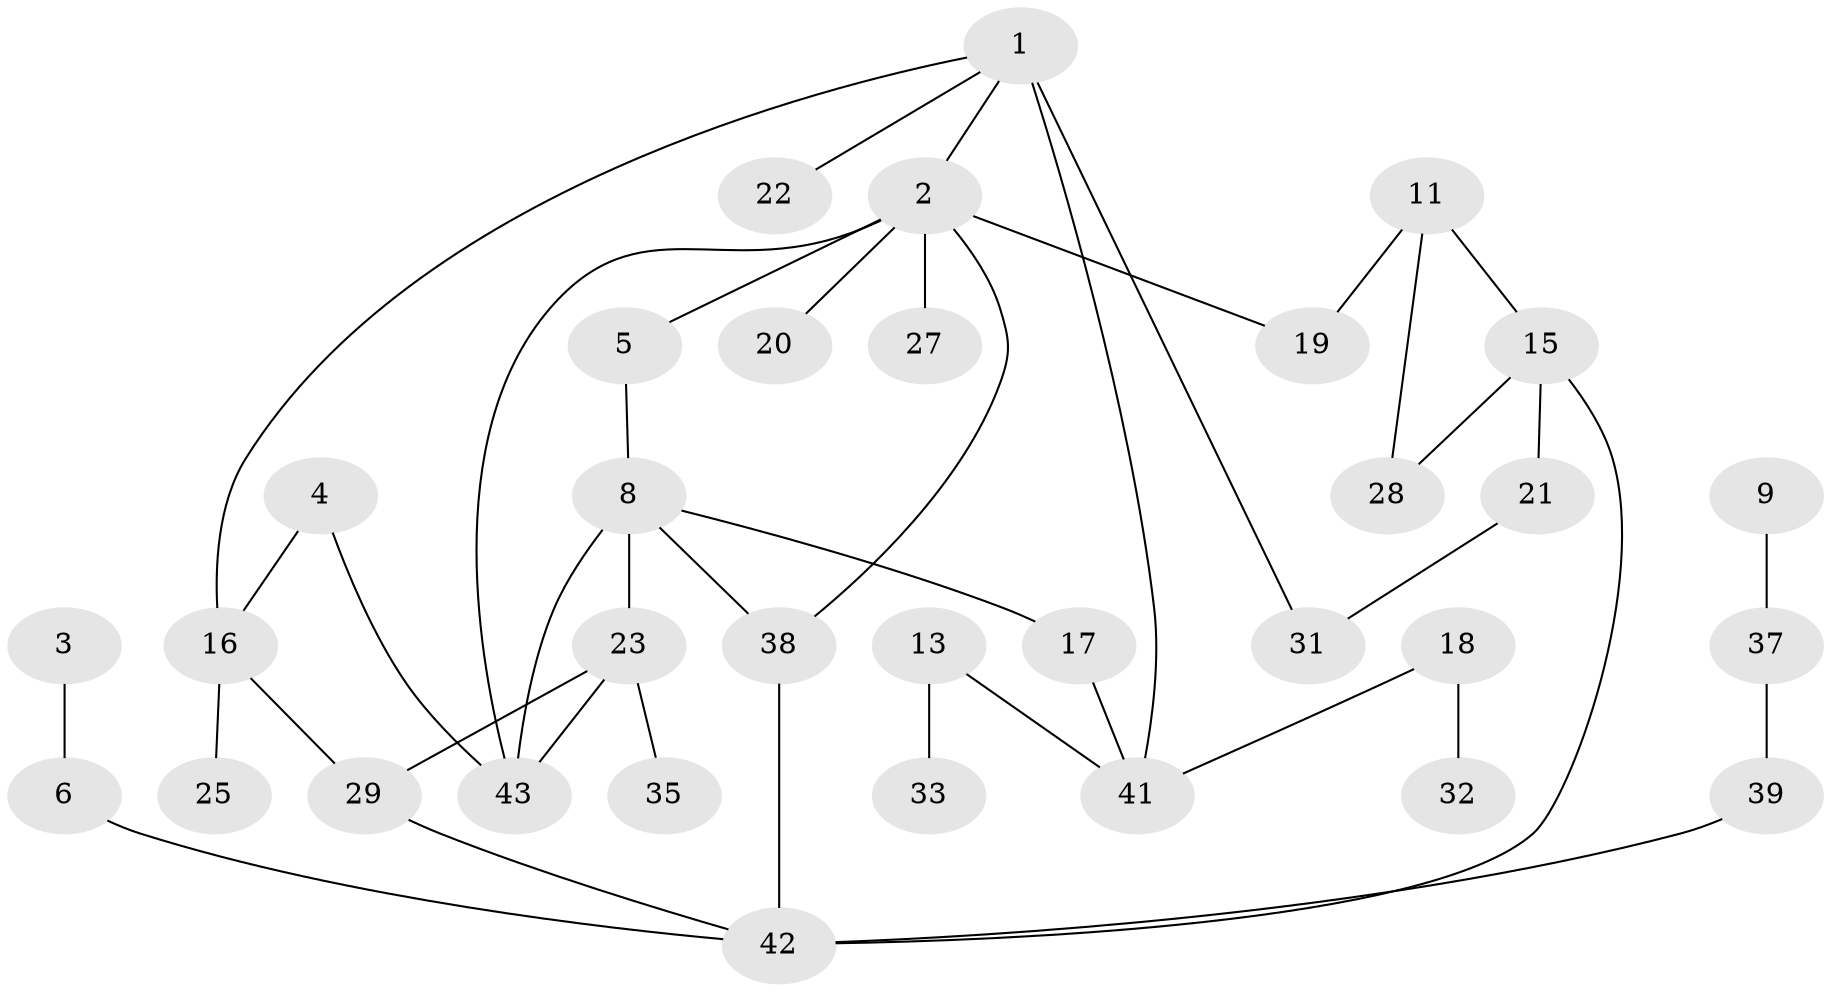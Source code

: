 // original degree distribution, {3: 0.16393442622950818, 4: 0.13114754098360656, 2: 0.22950819672131148, 1: 0.26229508196721313, 0: 0.14754098360655737, 5: 0.06557377049180328}
// Generated by graph-tools (version 1.1) at 2025/48/03/04/25 22:48:32]
// undirected, 33 vertices, 42 edges
graph export_dot {
  node [color=gray90,style=filled];
  1;
  2;
  3;
  4;
  5;
  6;
  8;
  9;
  11;
  13;
  15;
  16;
  17;
  18;
  19;
  20;
  21;
  22;
  23;
  25;
  27;
  28;
  29;
  31;
  32;
  33;
  35;
  37;
  38;
  39;
  41;
  42;
  43;
  1 -- 2 [weight=1.0];
  1 -- 16 [weight=1.0];
  1 -- 22 [weight=1.0];
  1 -- 31 [weight=2.0];
  1 -- 41 [weight=1.0];
  2 -- 5 [weight=1.0];
  2 -- 19 [weight=1.0];
  2 -- 20 [weight=2.0];
  2 -- 27 [weight=1.0];
  2 -- 38 [weight=1.0];
  2 -- 43 [weight=1.0];
  3 -- 6 [weight=1.0];
  4 -- 16 [weight=1.0];
  4 -- 43 [weight=1.0];
  5 -- 8 [weight=1.0];
  6 -- 42 [weight=1.0];
  8 -- 17 [weight=1.0];
  8 -- 23 [weight=1.0];
  8 -- 38 [weight=1.0];
  8 -- 43 [weight=1.0];
  9 -- 37 [weight=1.0];
  11 -- 15 [weight=1.0];
  11 -- 19 [weight=1.0];
  11 -- 28 [weight=1.0];
  13 -- 33 [weight=1.0];
  13 -- 41 [weight=1.0];
  15 -- 21 [weight=1.0];
  15 -- 28 [weight=1.0];
  15 -- 42 [weight=1.0];
  16 -- 25 [weight=1.0];
  16 -- 29 [weight=1.0];
  17 -- 41 [weight=1.0];
  18 -- 32 [weight=1.0];
  18 -- 41 [weight=1.0];
  21 -- 31 [weight=1.0];
  23 -- 29 [weight=1.0];
  23 -- 35 [weight=1.0];
  23 -- 43 [weight=1.0];
  29 -- 42 [weight=1.0];
  37 -- 39 [weight=1.0];
  38 -- 42 [weight=1.0];
  39 -- 42 [weight=1.0];
}
